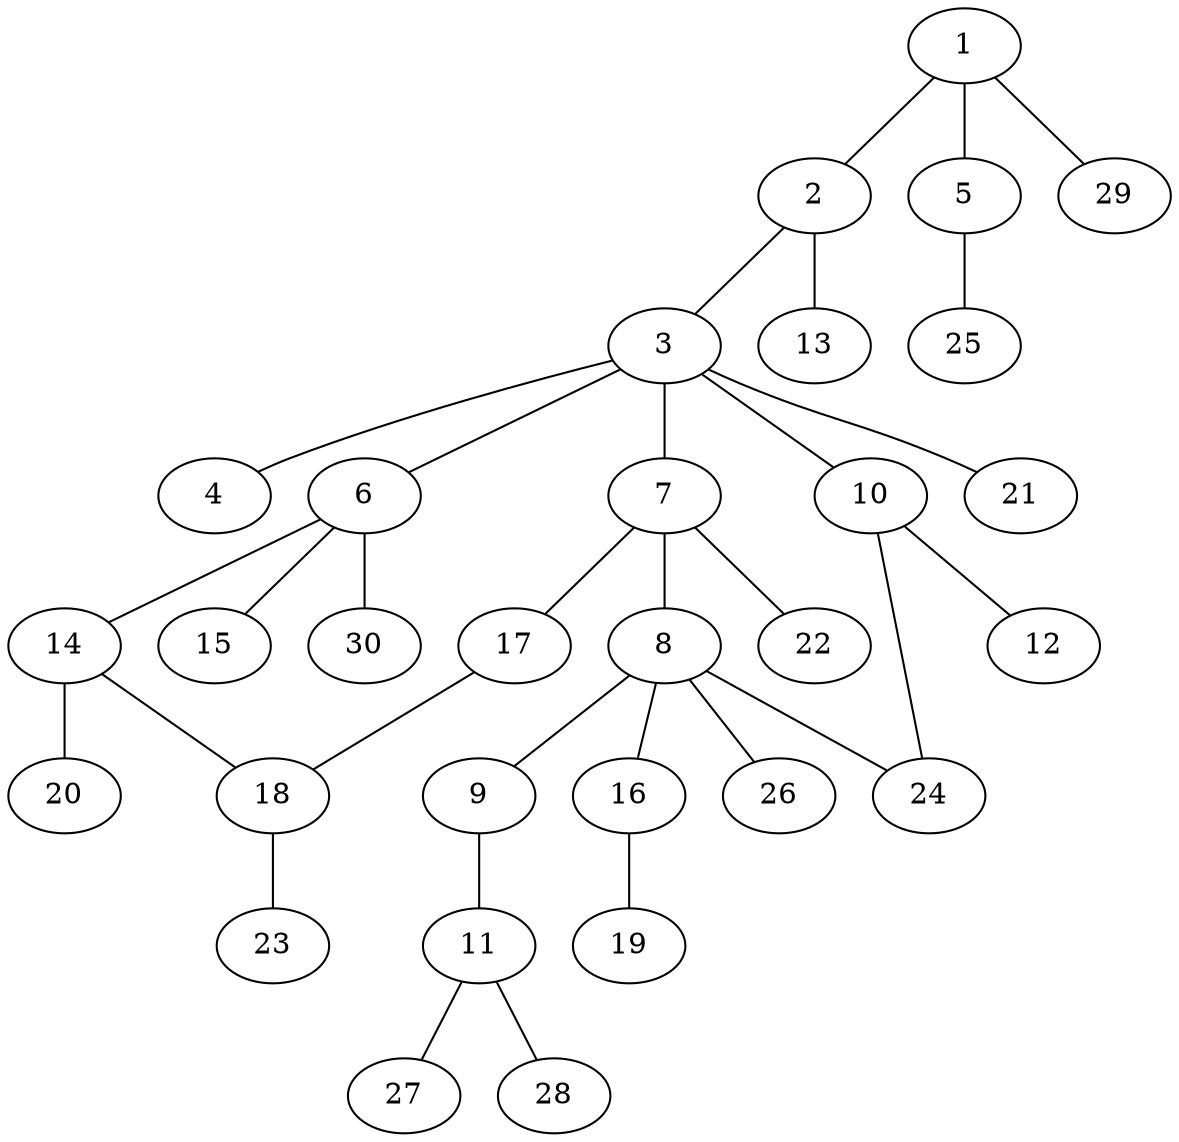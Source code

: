 graph graphname {1--2
1--5
1--29
2--3
2--13
3--4
3--6
3--7
3--10
3--21
5--25
6--14
6--15
6--30
7--8
7--17
7--22
8--9
8--16
8--24
8--26
9--11
10--12
10--24
11--27
11--28
14--18
14--20
16--19
17--18
18--23
}